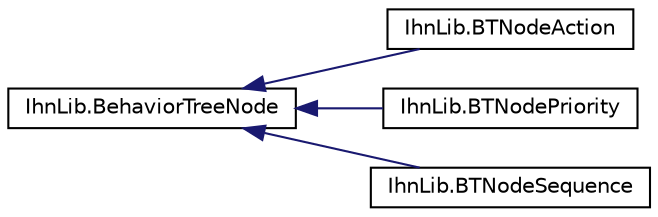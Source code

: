 digraph "Graphical Class Hierarchy"
{
  edge [fontname="Helvetica",fontsize="10",labelfontname="Helvetica",labelfontsize="10"];
  node [fontname="Helvetica",fontsize="10",shape=record];
  rankdir="LR";
  Node1 [label="IhnLib.BehaviorTreeNode",height=0.2,width=0.4,color="black", fillcolor="white", style="filled",URL="$class_ihn_lib_1_1_behavior_tree_node.html",tooltip="Generic node in a behavior tree "];
  Node1 -> Node2 [dir="back",color="midnightblue",fontsize="10",style="solid",fontname="Helvetica"];
  Node2 [label="IhnLib.BTNodeAction",height=0.2,width=0.4,color="black", fillcolor="white", style="filled",URL="$class_ihn_lib_1_1_b_t_node_action.html",tooltip="Performs an action on an object when visited "];
  Node1 -> Node3 [dir="back",color="midnightblue",fontsize="10",style="solid",fontname="Helvetica"];
  Node3 [label="IhnLib.BTNodePriority",height=0.2,width=0.4,color="black", fillcolor="white", style="filled",URL="$class_ihn_lib_1_1_b_t_node_priority.html",tooltip="Node that runs all of its children in order until one fails "];
  Node1 -> Node4 [dir="back",color="midnightblue",fontsize="10",style="solid",fontname="Helvetica"];
  Node4 [label="IhnLib.BTNodeSequence",height=0.2,width=0.4,color="black", fillcolor="white", style="filled",URL="$class_ihn_lib_1_1_b_t_node_sequence.html",tooltip="Runs all children regardless of outcome "];
}
